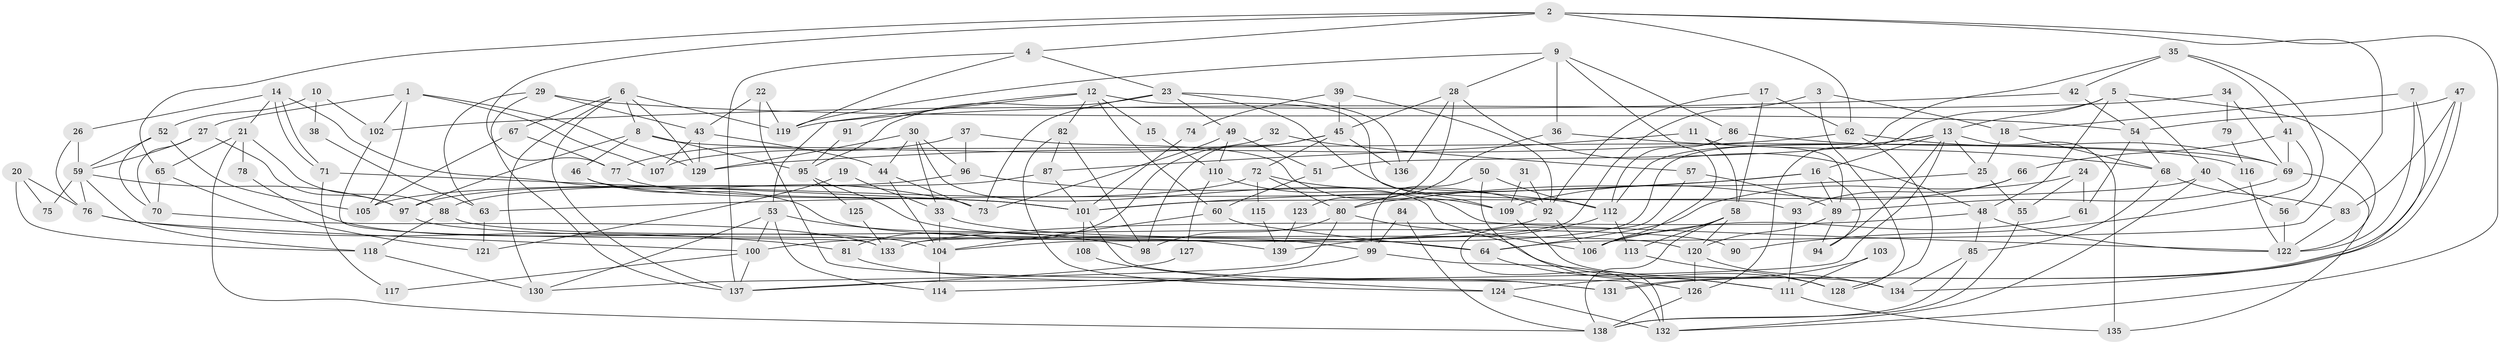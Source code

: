 // coarse degree distribution, {5: 0.21739130434782608, 4: 0.14492753623188406, 3: 0.2028985507246377, 6: 0.08695652173913043, 2: 0.15942028985507245, 15: 0.014492753623188406, 7: 0.043478260869565216, 8: 0.043478260869565216, 9: 0.028985507246376812, 12: 0.014492753623188406, 11: 0.043478260869565216}
// Generated by graph-tools (version 1.1) at 2025/55/03/04/25 21:55:05]
// undirected, 139 vertices, 278 edges
graph export_dot {
graph [start="1"]
  node [color=gray90,style=filled];
  1;
  2;
  3;
  4;
  5;
  6;
  7;
  8;
  9;
  10;
  11;
  12;
  13;
  14;
  15;
  16;
  17;
  18;
  19;
  20;
  21;
  22;
  23;
  24;
  25;
  26;
  27;
  28;
  29;
  30;
  31;
  32;
  33;
  34;
  35;
  36;
  37;
  38;
  39;
  40;
  41;
  42;
  43;
  44;
  45;
  46;
  47;
  48;
  49;
  50;
  51;
  52;
  53;
  54;
  55;
  56;
  57;
  58;
  59;
  60;
  61;
  62;
  63;
  64;
  65;
  66;
  67;
  68;
  69;
  70;
  71;
  72;
  73;
  74;
  75;
  76;
  77;
  78;
  79;
  80;
  81;
  82;
  83;
  84;
  85;
  86;
  87;
  88;
  89;
  90;
  91;
  92;
  93;
  94;
  95;
  96;
  97;
  98;
  99;
  100;
  101;
  102;
  103;
  104;
  105;
  106;
  107;
  108;
  109;
  110;
  111;
  112;
  113;
  114;
  115;
  116;
  117;
  118;
  119;
  120;
  121;
  122;
  123;
  124;
  125;
  126;
  127;
  128;
  129;
  130;
  131;
  132;
  133;
  134;
  135;
  136;
  137;
  138;
  139;
  1 -- 105;
  1 -- 129;
  1 -- 27;
  1 -- 102;
  1 -- 107;
  2 -- 77;
  2 -- 4;
  2 -- 62;
  2 -- 64;
  2 -- 65;
  2 -- 132;
  3 -- 18;
  3 -- 104;
  3 -- 128;
  4 -- 23;
  4 -- 137;
  4 -- 119;
  5 -- 126;
  5 -- 48;
  5 -- 13;
  5 -- 40;
  5 -- 122;
  6 -- 137;
  6 -- 130;
  6 -- 8;
  6 -- 67;
  6 -- 119;
  6 -- 129;
  7 -- 18;
  7 -- 122;
  7 -- 134;
  8 -- 69;
  8 -- 46;
  8 -- 95;
  8 -- 97;
  9 -- 36;
  9 -- 119;
  9 -- 28;
  9 -- 86;
  9 -- 106;
  10 -- 102;
  10 -- 52;
  10 -- 38;
  11 -- 58;
  11 -- 89;
  11 -- 87;
  12 -- 60;
  12 -- 82;
  12 -- 15;
  12 -- 53;
  12 -- 91;
  12 -- 93;
  13 -- 133;
  13 -- 16;
  13 -- 25;
  13 -- 94;
  13 -- 112;
  13 -- 135;
  13 -- 137;
  14 -- 26;
  14 -- 71;
  14 -- 71;
  14 -- 21;
  14 -- 73;
  15 -- 110;
  16 -- 94;
  16 -- 63;
  16 -- 89;
  16 -- 101;
  17 -- 62;
  17 -- 92;
  17 -- 58;
  18 -- 68;
  18 -- 25;
  19 -- 33;
  19 -- 121;
  20 -- 76;
  20 -- 118;
  20 -- 75;
  21 -- 65;
  21 -- 78;
  21 -- 88;
  21 -- 138;
  22 -- 43;
  22 -- 119;
  22 -- 131;
  23 -- 73;
  23 -- 95;
  23 -- 49;
  23 -- 109;
  23 -- 136;
  24 -- 55;
  24 -- 64;
  24 -- 61;
  25 -- 80;
  25 -- 55;
  26 -- 59;
  26 -- 76;
  27 -- 97;
  27 -- 59;
  27 -- 70;
  28 -- 48;
  28 -- 45;
  28 -- 123;
  28 -- 136;
  29 -- 137;
  29 -- 54;
  29 -- 43;
  29 -- 63;
  30 -- 129;
  30 -- 106;
  30 -- 33;
  30 -- 44;
  30 -- 96;
  31 -- 92;
  31 -- 109;
  32 -- 57;
  32 -- 107;
  33 -- 64;
  33 -- 104;
  34 -- 69;
  34 -- 119;
  34 -- 79;
  35 -- 41;
  35 -- 42;
  35 -- 51;
  35 -- 56;
  36 -- 80;
  36 -- 68;
  37 -- 109;
  37 -- 96;
  37 -- 77;
  38 -- 63;
  39 -- 45;
  39 -- 92;
  39 -- 74;
  40 -- 101;
  40 -- 56;
  40 -- 132;
  41 -- 66;
  41 -- 69;
  41 -- 90;
  42 -- 54;
  42 -- 102;
  43 -- 129;
  43 -- 44;
  43 -- 107;
  44 -- 73;
  44 -- 104;
  45 -- 136;
  45 -- 72;
  45 -- 81;
  45 -- 98;
  46 -- 101;
  46 -- 139;
  47 -- 131;
  47 -- 131;
  47 -- 83;
  47 -- 54;
  48 -- 122;
  48 -- 85;
  48 -- 133;
  49 -- 73;
  49 -- 51;
  49 -- 110;
  50 -- 111;
  50 -- 99;
  50 -- 112;
  51 -- 60;
  52 -- 59;
  52 -- 105;
  52 -- 70;
  53 -- 100;
  53 -- 98;
  53 -- 114;
  53 -- 130;
  54 -- 61;
  54 -- 68;
  55 -- 138;
  56 -- 122;
  57 -- 89;
  57 -- 132;
  58 -- 113;
  58 -- 106;
  58 -- 120;
  58 -- 138;
  59 -- 97;
  59 -- 75;
  59 -- 76;
  59 -- 118;
  60 -- 104;
  60 -- 64;
  61 -- 106;
  62 -- 128;
  62 -- 69;
  62 -- 129;
  63 -- 121;
  64 -- 111;
  65 -- 70;
  65 -- 121;
  66 -- 109;
  66 -- 93;
  67 -- 77;
  67 -- 105;
  68 -- 85;
  68 -- 83;
  69 -- 89;
  69 -- 135;
  70 -- 133;
  71 -- 101;
  71 -- 117;
  72 -- 80;
  72 -- 92;
  72 -- 97;
  72 -- 115;
  74 -- 101;
  76 -- 81;
  76 -- 100;
  77 -- 101;
  78 -- 104;
  79 -- 116;
  80 -- 98;
  80 -- 130;
  80 -- 128;
  81 -- 131;
  82 -- 98;
  82 -- 87;
  82 -- 124;
  83 -- 122;
  84 -- 138;
  84 -- 99;
  85 -- 134;
  85 -- 138;
  86 -- 112;
  86 -- 116;
  87 -- 101;
  87 -- 88;
  88 -- 90;
  88 -- 118;
  89 -- 120;
  89 -- 94;
  91 -- 95;
  92 -- 106;
  92 -- 100;
  93 -- 111;
  95 -- 99;
  95 -- 125;
  96 -- 112;
  96 -- 105;
  97 -- 120;
  99 -- 114;
  99 -- 132;
  100 -- 117;
  100 -- 137;
  101 -- 126;
  101 -- 108;
  102 -- 133;
  103 -- 124;
  103 -- 111;
  104 -- 114;
  108 -- 124;
  109 -- 134;
  110 -- 122;
  110 -- 127;
  111 -- 135;
  112 -- 113;
  112 -- 139;
  113 -- 128;
  115 -- 139;
  116 -- 122;
  118 -- 130;
  120 -- 126;
  120 -- 134;
  123 -- 139;
  124 -- 132;
  125 -- 133;
  126 -- 138;
  127 -- 137;
}
